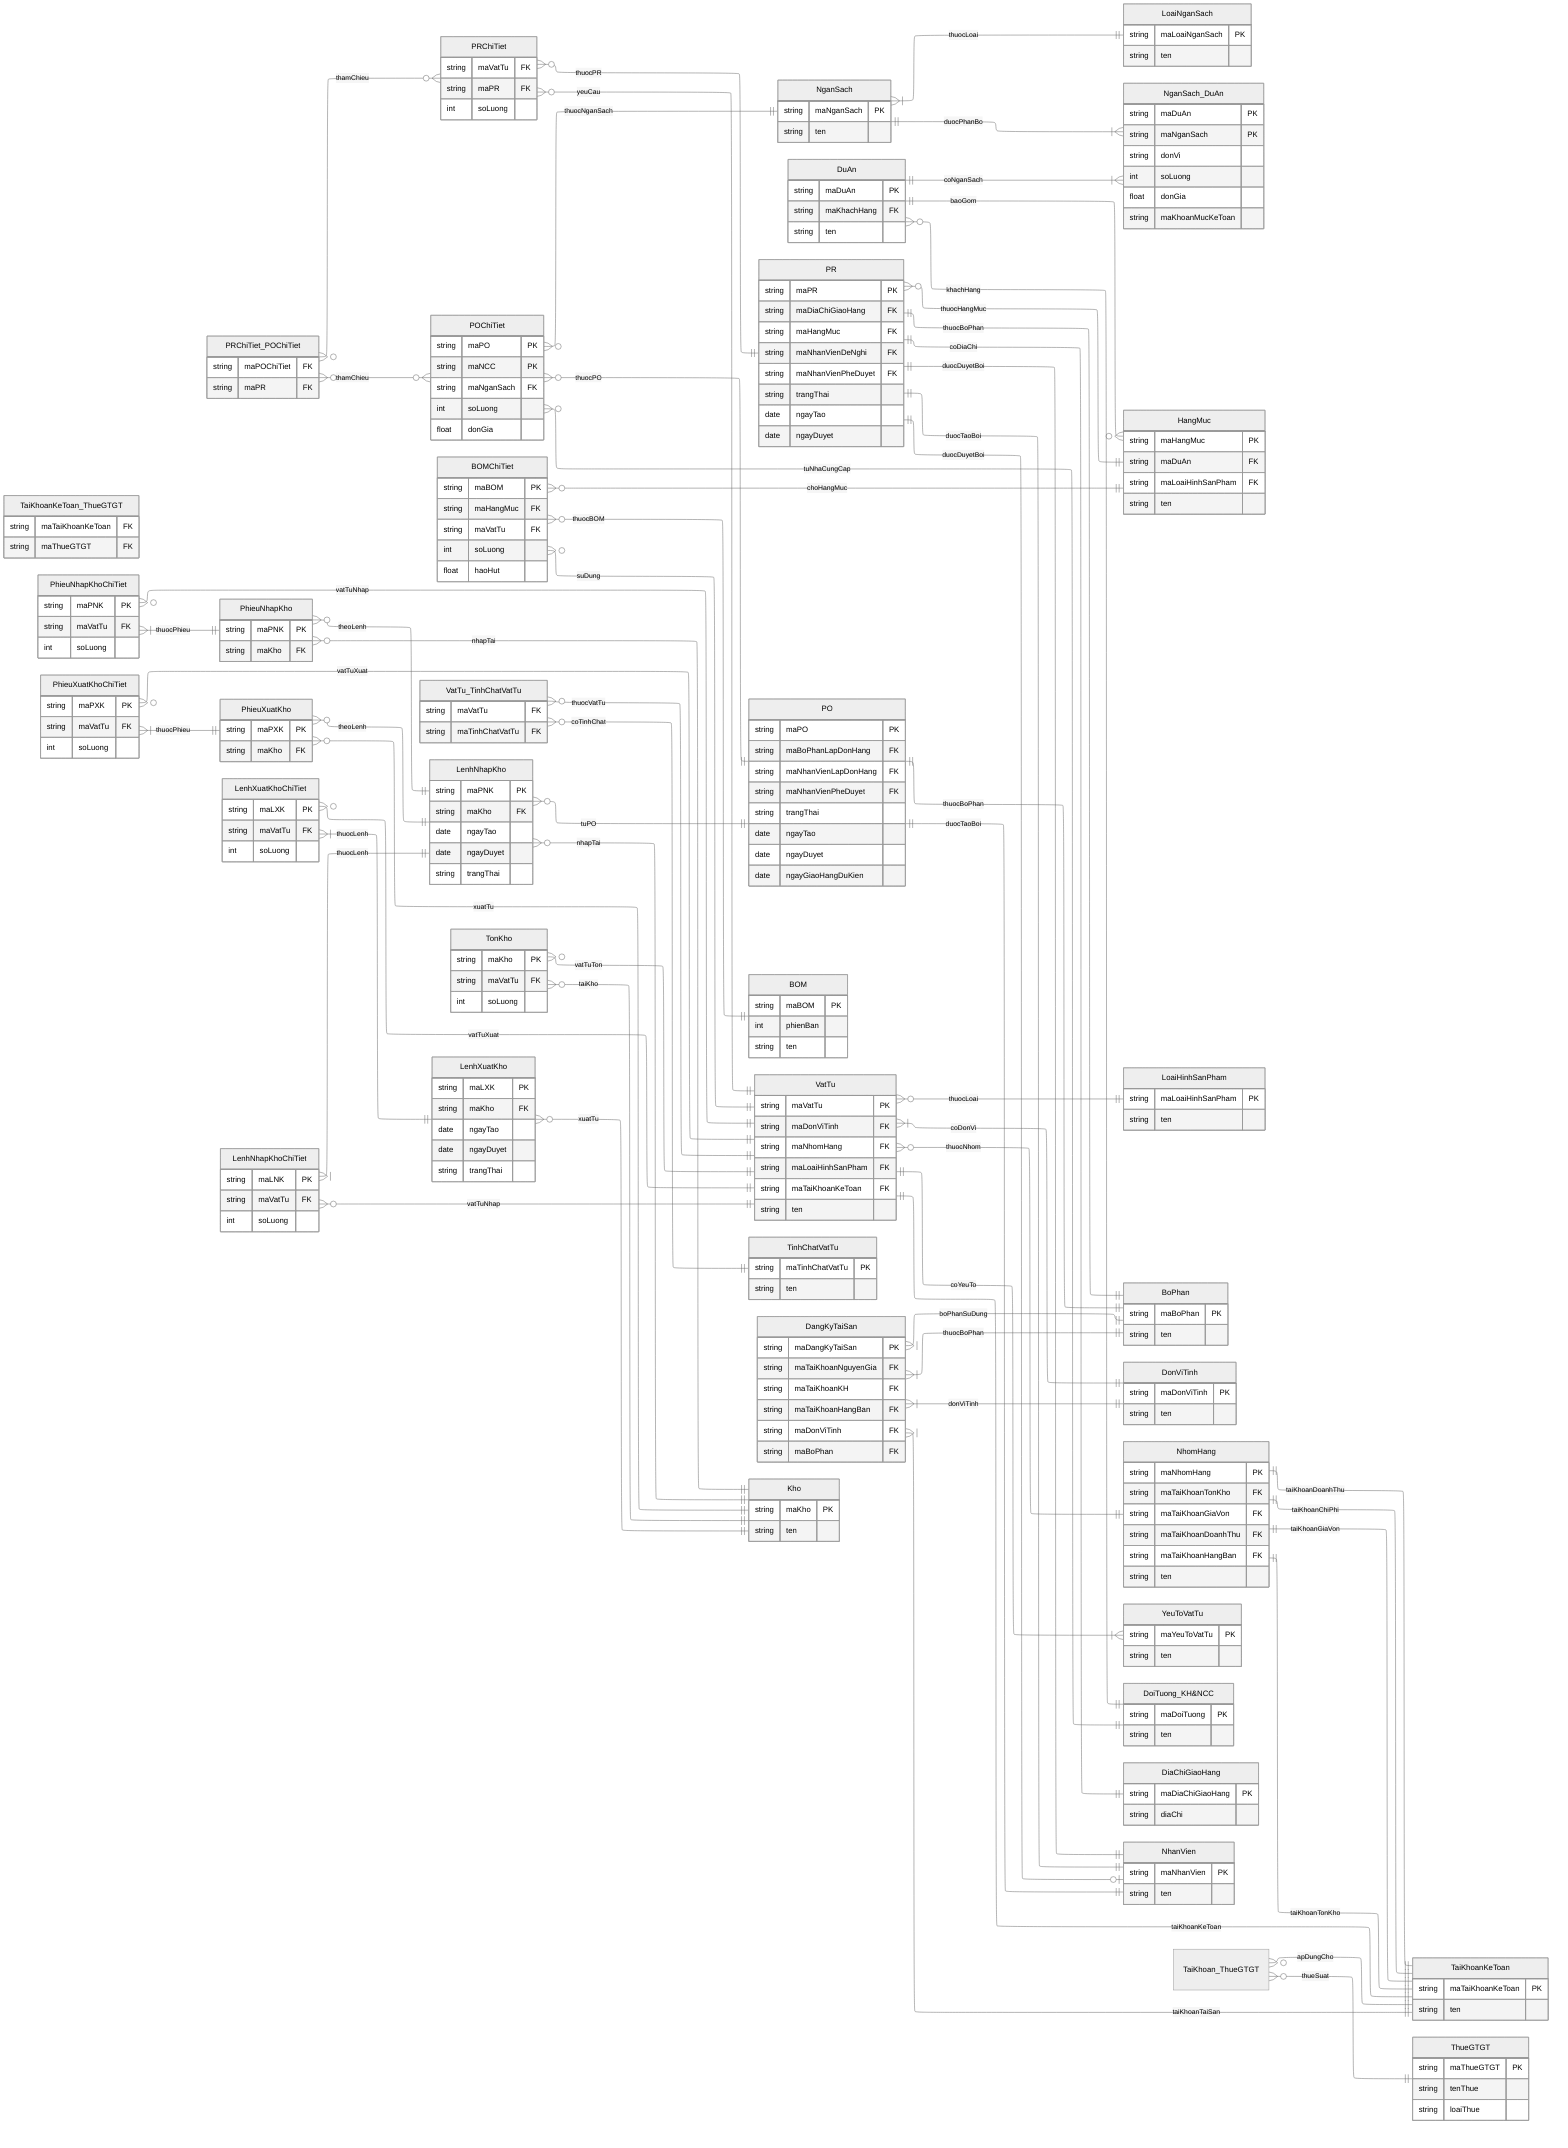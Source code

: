 ---
config:
  theme: neutral
  layout: elk
---
erDiagram
Direction LR
 
    NganSach {
        string maNganSach PK
        string ten
    }

    LoaiNganSach {
        string maLoaiNganSach PK
        string ten
    }

    NganSach_DuAn {
        string maDuAn PK
        string maNganSach PK
        string donVi
        int soLuong
        float donGia
        string maKhoanMucKeToan        
    }

    DuAn {
        string maDuAn PK
        string maKhachHang FK
        string ten
    }

    HangMuc {
        string maHangMuc PK
        string maDuAn FK
        string maLoaiHinhSanPham FK
        string ten
    }

    PR {
        string maPR PK
        string maDiaChiGiaoHang FK
        string maHangMuc FK
        string maNhanVienDeNghi FK
        string maNhanVienPheDuyet FK
        string trangThai
        date ngayTao
        date ngayDuyet
    }

    PRChiTiet {
        string maVatTu FK
        string maPR FK
        int soLuong
    }

    PO {
        string maPO PK
        string maBoPhanLapDonHang FK
        string maNhanVienLapDonHang FK
        string maNhanVienPheDuyet FK
        string trangThai
        date ngayTao
        date ngayDuyet
        date ngayGiaoHangDuKien
    }

    POChiTiet {
        string maPO PK
        string maNCC PK
        string maNganSach FK
        int soLuong
        float donGia
    }

    PRChiTiet_POChiTiet {
        string maPOChiTiet FK
        string maPR FK
    }

    BOM {
        string maBOM PK
        int phienBan
        string ten
    }    

    BOMChiTiet {
        string maBOM PK
        string maHangMuc FK
        string maVatTu FK
        int soLuong
        float haoHut
    }

    VatTu {
        string maVatTu PK
        string maDonViTinh FK
        string maNhomHang FK
        string maLoaiHinhSanPham FK
        string maTaiKhoanKeToan FK
        string ten
    }

    TinhChatVatTu {
        string maTinhChatVatTu PK
        string ten
    }

    LoaiHinhSanPham {
        string maLoaiHinhSanPham PK
        string ten
    }

    TaiKhoanKeToan {
        string maTaiKhoanKeToan PK
        string ten
    }

    ThueGTGT {
        string maThueGTGT PK
        string tenThue
        string loaiThue
    }

    TaiKhoanKeToan_ThueGTGT {
        string maTaiKhoanKeToan FK
        string maThueGTGT FK
    }

    DangKyTaiSan {
        string maDangKyTaiSan PK
        string maTaiKhoanNguyenGia FK
        string maTaiKhoanKH FK
        string maTaiKhoanHangBan FK
        string maDonViTinh FK
        string maBoPhan FK
    }

    BoPhan {
        string maBoPhan PK
        string ten
    }

    DonViTinh {
        string maDonViTinh PK
        string ten
    }

    NhomHang {
        string maNhomHang PK
        string maTaiKhoanTonKho FK
        string maTaiKhoanGiaVon FK
        string maTaiKhoanDoanhThu FK
        string maTaiKhoanHangBan FK
        string ten
    }

    YeuToVatTu {
        string maYeuToVatTu PK
        string ten
    }

    VatTu_TinhChatVatTu {
        string maVatTu FK
        string maTinhChatVatTu FK
    }

    "DoiTuong_KH&NCC" {
        string maDoiTuong PK
        string ten
    }

    DiaChiGiaoHang {
        string maDiaChiGiaoHang PK
        string diaChi
    }

    NhanVien {
        string maNhanVien PK
        string ten
    }

    LenhNhapKho {
        string maPNK PK
        string maKho FK
        date ngayTao
        date ngayDuyet
        string trangThai
    }

    PhieuNhapKho {
        string maPNK PK
        string maKho FK
    }

    LenhXuatKho {
        string maLXK PK
        string maKho FK
        date ngayTao
        date ngayDuyet
        string trangThai
    }

    PhieuXuatKho {
        string maPXK PK
        string maKho FK
    }

    LenhXuatKhoChiTiet {
        string maLXK PK
        string maVatTu FK
        int soLuong
    }

    PhieuNhapKhoChiTiet {
        string maPNK PK
        string maVatTu FK
        int soLuong
    }

    LenhNhapKhoChiTiet {
        string maLNK PK
        string maVatTu FK
        int soLuong
    }

    PhieuXuatKhoChiTiet {
        string maPXK PK
        string maVatTu FK
        int soLuong
    }

    Kho {
        string maKho PK
        string ten
    }

    TonKho {
        string maKho PK
        string maVatTu FK
        int soLuong
    }
 
    %% Relationships
    NganSach |{--|| LoaiNganSach : "thuocLoai"
    NganSach ||--|{ NganSach_DuAn : "duocPhanBo"
    DuAn ||--|{ NganSach_DuAn : "coNganSach"
    DuAn ||--o{ HangMuc : "baoGom"
    PR o{--|| HangMuc : "thuocHangMuc"
    PR ||--|| DiaChiGiaoHang : "coDiaChi"
    PR ||--|| NhanVien : "duocTaoBoi"
    PR ||--o| NhanVien : "duocDuyetBoi"
    PR ||--|| BoPhan : "thuocBoPhan"
    PRChiTiet o{--|| PR : "thuocPR"
    PRChiTiet o{--|| VatTu : "yeuCau"
    BOMChiTiet o{--|| VatTu : "suDung"
    BOMChiTiet o{--|| BOM : "thuocBOM"
    BOMChiTiet o{--|| HangMuc : "choHangMuc"
    POChiTiet o{--|| PO : "thuocPO"
    POChiTiet o{--|| "DoiTuong_KH&NCC"  : "tuNhaCungCap"
    POChiTiet o{--|| "NganSach"  : "thuocNganSach"
    PRChiTiet_POChiTiet o{--o{ "PRChiTiet"  : "thamChieu"
    PRChiTiet_POChiTiet o{--o{ "POChiTiet"  : "thamChieu"
    PO ||--|| NhanVien : "duocTaoBoi"
    PR ||--|| NhanVien : "duocDuyetBoi"
    PO ||--|| BoPhan : "thuocBoPhan"
    VatTu |{--|| DonViTinh : "coDonVi"
    VatTu o{--|| NhomHang : "thuocNhom"
    VatTu o{--|| LoaiHinhSanPham : "thuocLoai"
    VatTu ||--|{ YeuToVatTu : "coYeuTo"
    VatTu ||--|| TaiKhoanKeToan : "taiKhoanKeToan"
    VatTu_TinhChatVatTu o{--|| TinhChatVatTu : "coTinhChat"
    VatTu_TinhChatVatTu o{--|| VatTu : "thuocVatTu"
    NhomHang ||--|| TaiKhoanKeToan : "taiKhoanDoanhThu"
    NhomHang ||--|| TaiKhoanKeToan : "taiKhoanChiPhi"
    NhomHang ||--|| TaiKhoanKeToan : "taiKhoanGiaVon"
    NhomHang ||--|| TaiKhoanKeToan : "taiKhoanTonKho"
    TaiKhoan_ThueGTGT o{--|| TaiKhoanKeToan : "apDungCho"
    TaiKhoan_ThueGTGT o{--|| ThueGTGT : "thueSuat"
    DangKyTaiSan |{--|| TaiKhoanKeToan : "taiKhoanTaiSan"
    DangKyTaiSan |{--|| BoPhan : "thuocBoPhan"
    DangKyTaiSan |{--|| DonViTinh : "donViTinh"
    DangKyTaiSan |{--|| BoPhan : "boPhanSuDung"
    DuAn o{--|| "DoiTuong_KH&NCC"   : "khachHang"
    TonKho o{--|| Kho : "taiKho"
    TonKho o{--|| VatTu : "vatTuTon"
    LenhNhapKho o{--|| PO : "tuPO"
    LenhNhapKho o{--|| Kho : "nhapTai"
    LenhXuatKho o{--|| Kho : "xuatTu"
    PhieuNhapKho o{--|| Kho : "nhapTai"
    PhieuXuatKho o{--|| Kho : "xuatTu"
    PhieuXuatKho o{--|| LenhNhapKho : "theoLenh"
    PhieuNhapKho o{--|| LenhNhapKho : "theoLenh"
    LenhNhapKhoChiTiet |{--|| LenhNhapKho : "thuocLenh"
    LenhNhapKhoChiTiet o{--|| VatTu : "vatTuNhap"
    PhieuNhapKhoChiTiet |{--|| PhieuNhapKho : "thuocPhieu"
    PhieuNhapKhoChiTiet o{--|| VatTu : "vatTuNhap"
    LenhXuatKhoChiTiet |{--|| LenhXuatKho : "thuocLenh"
    LenhXuatKhoChiTiet o{--|| VatTu : "vatTuXuat"
    PhieuXuatKhoChiTiet |{--|| PhieuXuatKho : "thuocPhieu"
    PhieuXuatKhoChiTiet o{--|| VatTu : "vatTuXuat"